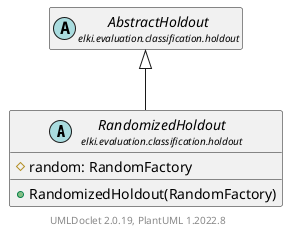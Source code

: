 @startuml
    remove .*\.(Instance|Par|Parameterizer|Factory)$
    set namespaceSeparator none
    hide empty fields
    hide empty methods

    abstract class "<size:14>RandomizedHoldout\n<size:10>elki.evaluation.classification.holdout" as elki.evaluation.classification.holdout.RandomizedHoldout [[RandomizedHoldout.html]] {
        #random: RandomFactory
        +RandomizedHoldout(RandomFactory)
    }

    abstract class "<size:14>AbstractHoldout\n<size:10>elki.evaluation.classification.holdout" as elki.evaluation.classification.holdout.AbstractHoldout [[AbstractHoldout.html]]
    abstract class "<size:14>RandomizedHoldout.Par\n<size:10>elki.evaluation.classification.holdout" as elki.evaluation.classification.holdout.RandomizedHoldout.Par [[RandomizedHoldout.Par.html]]

    elki.evaluation.classification.holdout.AbstractHoldout <|-- elki.evaluation.classification.holdout.RandomizedHoldout
    elki.evaluation.classification.holdout.RandomizedHoldout +-- elki.evaluation.classification.holdout.RandomizedHoldout.Par

    center footer UMLDoclet 2.0.19, PlantUML 1.2022.8
@enduml
